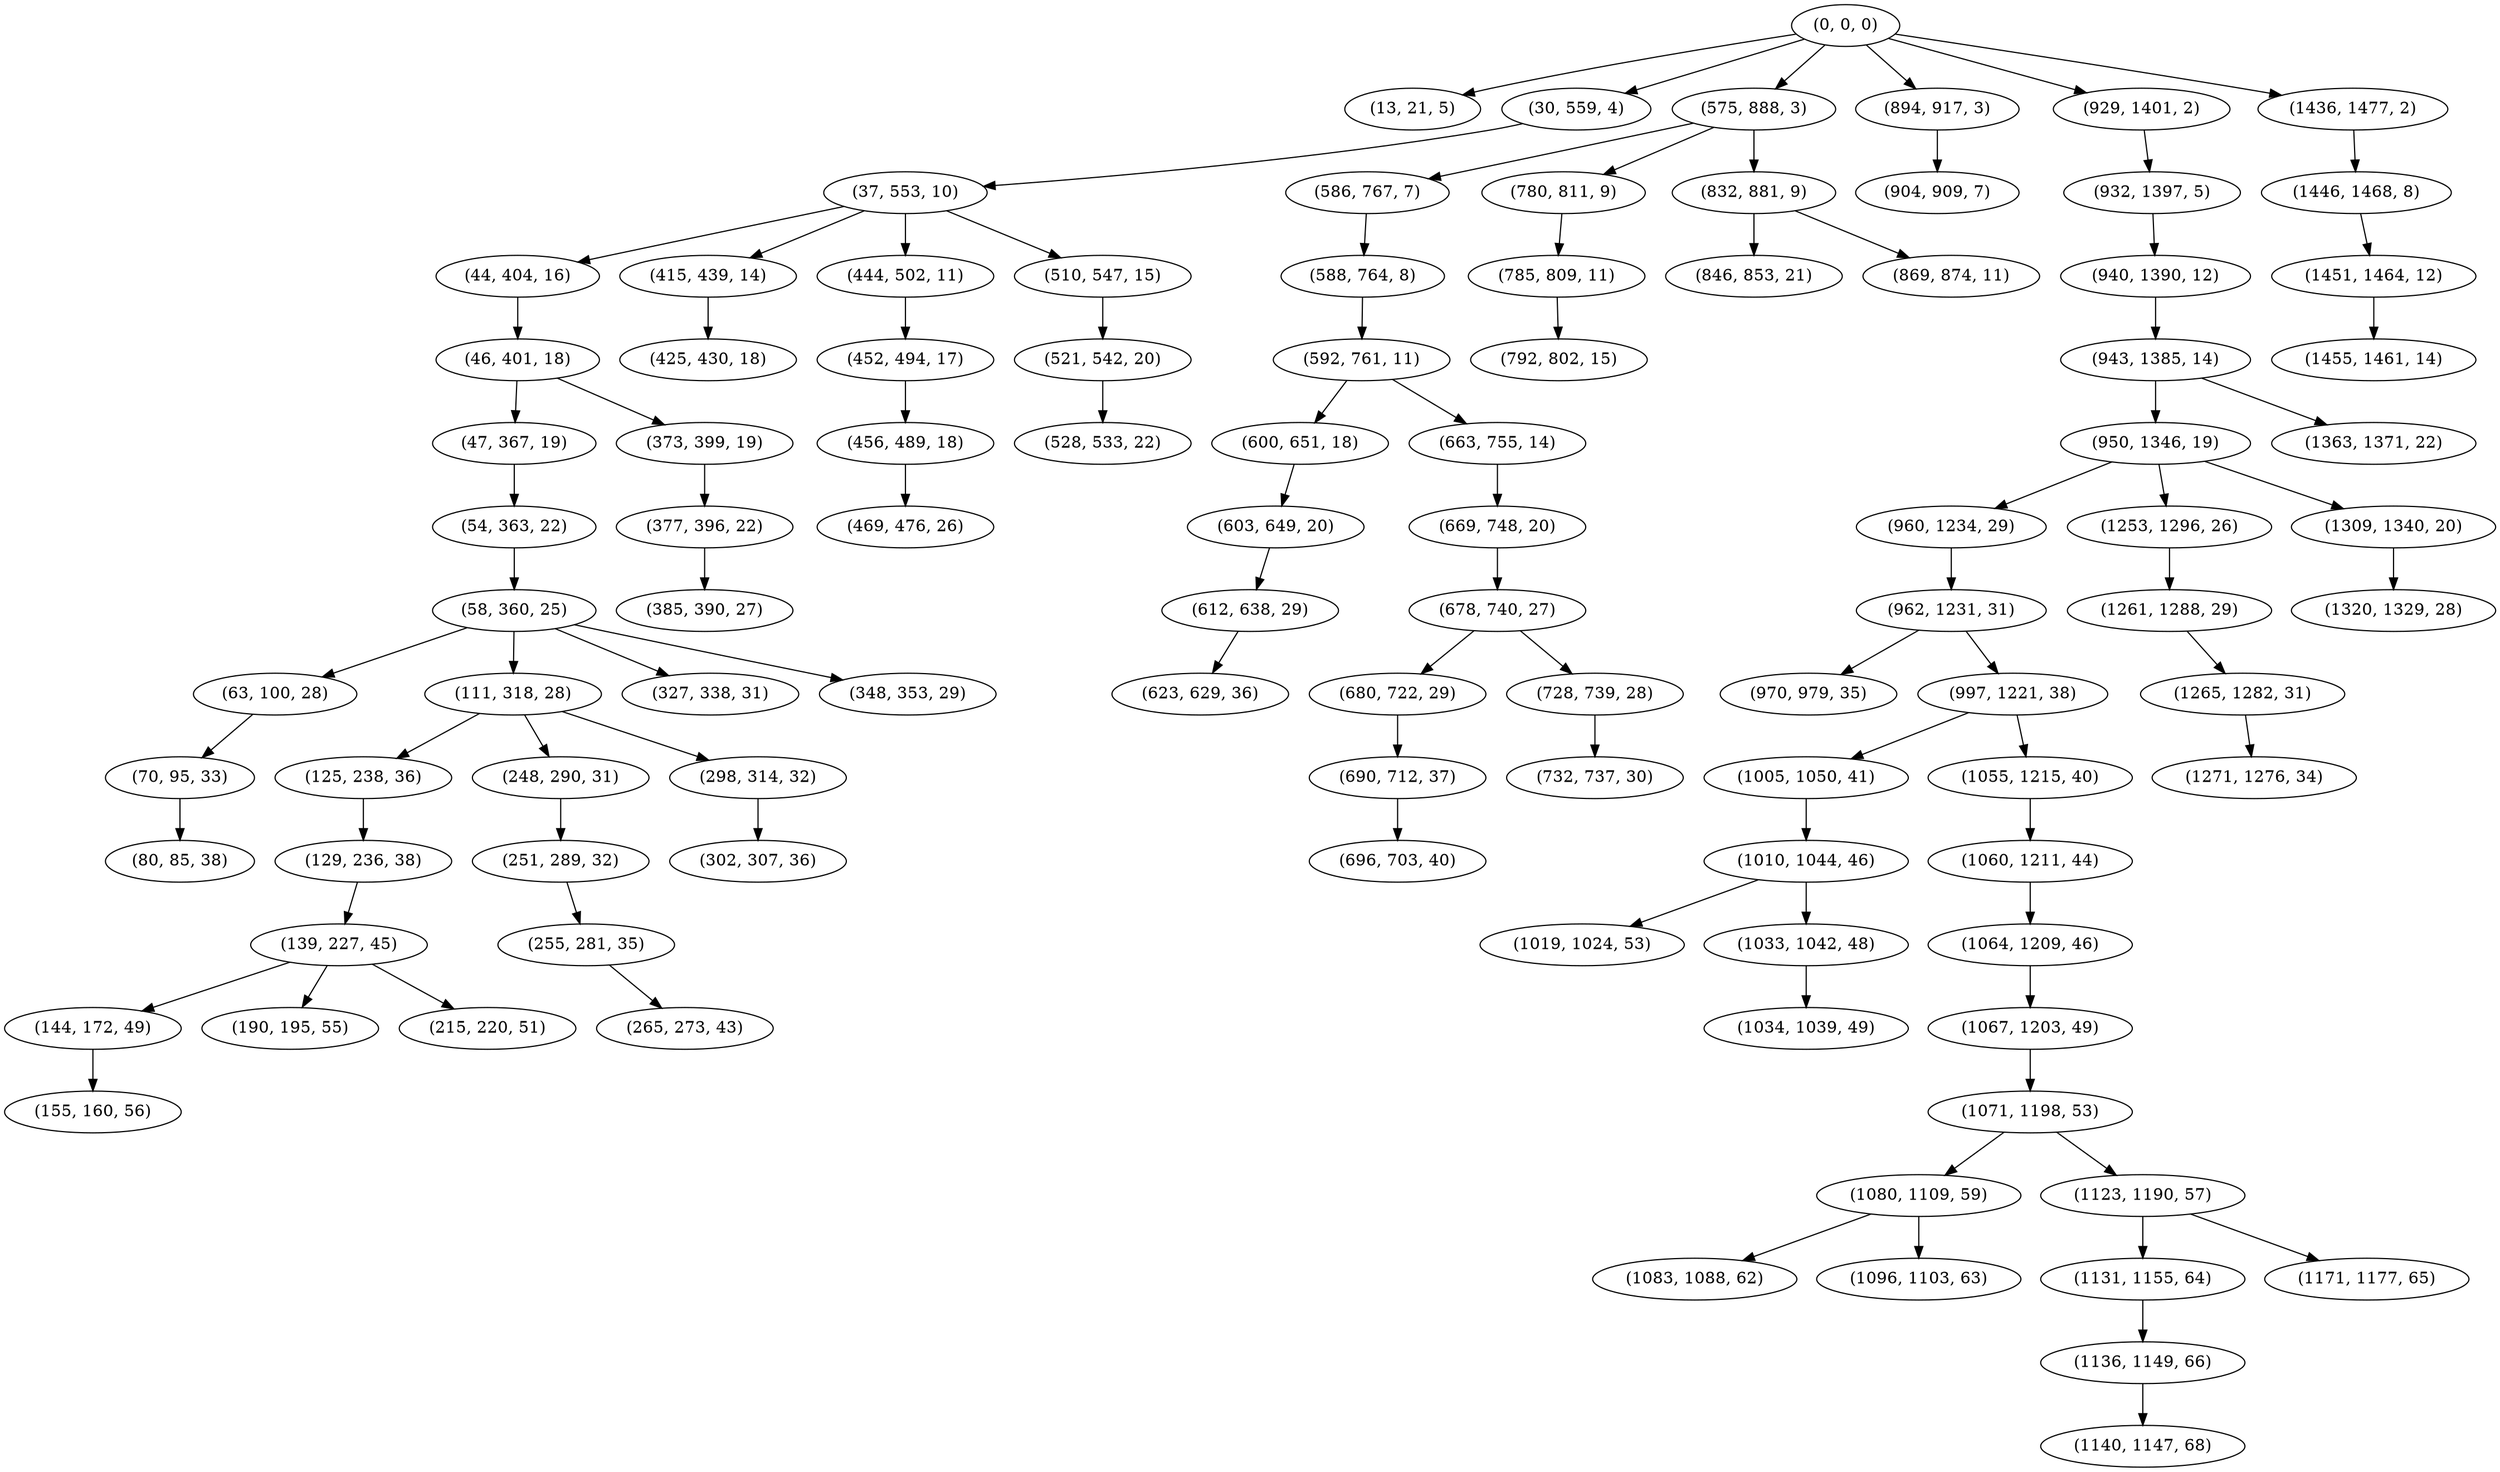 digraph tree {
    "(0, 0, 0)";
    "(13, 21, 5)";
    "(30, 559, 4)";
    "(37, 553, 10)";
    "(44, 404, 16)";
    "(46, 401, 18)";
    "(47, 367, 19)";
    "(54, 363, 22)";
    "(58, 360, 25)";
    "(63, 100, 28)";
    "(70, 95, 33)";
    "(80, 85, 38)";
    "(111, 318, 28)";
    "(125, 238, 36)";
    "(129, 236, 38)";
    "(139, 227, 45)";
    "(144, 172, 49)";
    "(155, 160, 56)";
    "(190, 195, 55)";
    "(215, 220, 51)";
    "(248, 290, 31)";
    "(251, 289, 32)";
    "(255, 281, 35)";
    "(265, 273, 43)";
    "(298, 314, 32)";
    "(302, 307, 36)";
    "(327, 338, 31)";
    "(348, 353, 29)";
    "(373, 399, 19)";
    "(377, 396, 22)";
    "(385, 390, 27)";
    "(415, 439, 14)";
    "(425, 430, 18)";
    "(444, 502, 11)";
    "(452, 494, 17)";
    "(456, 489, 18)";
    "(469, 476, 26)";
    "(510, 547, 15)";
    "(521, 542, 20)";
    "(528, 533, 22)";
    "(575, 888, 3)";
    "(586, 767, 7)";
    "(588, 764, 8)";
    "(592, 761, 11)";
    "(600, 651, 18)";
    "(603, 649, 20)";
    "(612, 638, 29)";
    "(623, 629, 36)";
    "(663, 755, 14)";
    "(669, 748, 20)";
    "(678, 740, 27)";
    "(680, 722, 29)";
    "(690, 712, 37)";
    "(696, 703, 40)";
    "(728, 739, 28)";
    "(732, 737, 30)";
    "(780, 811, 9)";
    "(785, 809, 11)";
    "(792, 802, 15)";
    "(832, 881, 9)";
    "(846, 853, 21)";
    "(869, 874, 11)";
    "(894, 917, 3)";
    "(904, 909, 7)";
    "(929, 1401, 2)";
    "(932, 1397, 5)";
    "(940, 1390, 12)";
    "(943, 1385, 14)";
    "(950, 1346, 19)";
    "(960, 1234, 29)";
    "(962, 1231, 31)";
    "(970, 979, 35)";
    "(997, 1221, 38)";
    "(1005, 1050, 41)";
    "(1010, 1044, 46)";
    "(1019, 1024, 53)";
    "(1033, 1042, 48)";
    "(1034, 1039, 49)";
    "(1055, 1215, 40)";
    "(1060, 1211, 44)";
    "(1064, 1209, 46)";
    "(1067, 1203, 49)";
    "(1071, 1198, 53)";
    "(1080, 1109, 59)";
    "(1083, 1088, 62)";
    "(1096, 1103, 63)";
    "(1123, 1190, 57)";
    "(1131, 1155, 64)";
    "(1136, 1149, 66)";
    "(1140, 1147, 68)";
    "(1171, 1177, 65)";
    "(1253, 1296, 26)";
    "(1261, 1288, 29)";
    "(1265, 1282, 31)";
    "(1271, 1276, 34)";
    "(1309, 1340, 20)";
    "(1320, 1329, 28)";
    "(1363, 1371, 22)";
    "(1436, 1477, 2)";
    "(1446, 1468, 8)";
    "(1451, 1464, 12)";
    "(1455, 1461, 14)";
    "(0, 0, 0)" -> "(13, 21, 5)";
    "(0, 0, 0)" -> "(30, 559, 4)";
    "(0, 0, 0)" -> "(575, 888, 3)";
    "(0, 0, 0)" -> "(894, 917, 3)";
    "(0, 0, 0)" -> "(929, 1401, 2)";
    "(0, 0, 0)" -> "(1436, 1477, 2)";
    "(30, 559, 4)" -> "(37, 553, 10)";
    "(37, 553, 10)" -> "(44, 404, 16)";
    "(37, 553, 10)" -> "(415, 439, 14)";
    "(37, 553, 10)" -> "(444, 502, 11)";
    "(37, 553, 10)" -> "(510, 547, 15)";
    "(44, 404, 16)" -> "(46, 401, 18)";
    "(46, 401, 18)" -> "(47, 367, 19)";
    "(46, 401, 18)" -> "(373, 399, 19)";
    "(47, 367, 19)" -> "(54, 363, 22)";
    "(54, 363, 22)" -> "(58, 360, 25)";
    "(58, 360, 25)" -> "(63, 100, 28)";
    "(58, 360, 25)" -> "(111, 318, 28)";
    "(58, 360, 25)" -> "(327, 338, 31)";
    "(58, 360, 25)" -> "(348, 353, 29)";
    "(63, 100, 28)" -> "(70, 95, 33)";
    "(70, 95, 33)" -> "(80, 85, 38)";
    "(111, 318, 28)" -> "(125, 238, 36)";
    "(111, 318, 28)" -> "(248, 290, 31)";
    "(111, 318, 28)" -> "(298, 314, 32)";
    "(125, 238, 36)" -> "(129, 236, 38)";
    "(129, 236, 38)" -> "(139, 227, 45)";
    "(139, 227, 45)" -> "(144, 172, 49)";
    "(139, 227, 45)" -> "(190, 195, 55)";
    "(139, 227, 45)" -> "(215, 220, 51)";
    "(144, 172, 49)" -> "(155, 160, 56)";
    "(248, 290, 31)" -> "(251, 289, 32)";
    "(251, 289, 32)" -> "(255, 281, 35)";
    "(255, 281, 35)" -> "(265, 273, 43)";
    "(298, 314, 32)" -> "(302, 307, 36)";
    "(373, 399, 19)" -> "(377, 396, 22)";
    "(377, 396, 22)" -> "(385, 390, 27)";
    "(415, 439, 14)" -> "(425, 430, 18)";
    "(444, 502, 11)" -> "(452, 494, 17)";
    "(452, 494, 17)" -> "(456, 489, 18)";
    "(456, 489, 18)" -> "(469, 476, 26)";
    "(510, 547, 15)" -> "(521, 542, 20)";
    "(521, 542, 20)" -> "(528, 533, 22)";
    "(575, 888, 3)" -> "(586, 767, 7)";
    "(575, 888, 3)" -> "(780, 811, 9)";
    "(575, 888, 3)" -> "(832, 881, 9)";
    "(586, 767, 7)" -> "(588, 764, 8)";
    "(588, 764, 8)" -> "(592, 761, 11)";
    "(592, 761, 11)" -> "(600, 651, 18)";
    "(592, 761, 11)" -> "(663, 755, 14)";
    "(600, 651, 18)" -> "(603, 649, 20)";
    "(603, 649, 20)" -> "(612, 638, 29)";
    "(612, 638, 29)" -> "(623, 629, 36)";
    "(663, 755, 14)" -> "(669, 748, 20)";
    "(669, 748, 20)" -> "(678, 740, 27)";
    "(678, 740, 27)" -> "(680, 722, 29)";
    "(678, 740, 27)" -> "(728, 739, 28)";
    "(680, 722, 29)" -> "(690, 712, 37)";
    "(690, 712, 37)" -> "(696, 703, 40)";
    "(728, 739, 28)" -> "(732, 737, 30)";
    "(780, 811, 9)" -> "(785, 809, 11)";
    "(785, 809, 11)" -> "(792, 802, 15)";
    "(832, 881, 9)" -> "(846, 853, 21)";
    "(832, 881, 9)" -> "(869, 874, 11)";
    "(894, 917, 3)" -> "(904, 909, 7)";
    "(929, 1401, 2)" -> "(932, 1397, 5)";
    "(932, 1397, 5)" -> "(940, 1390, 12)";
    "(940, 1390, 12)" -> "(943, 1385, 14)";
    "(943, 1385, 14)" -> "(950, 1346, 19)";
    "(943, 1385, 14)" -> "(1363, 1371, 22)";
    "(950, 1346, 19)" -> "(960, 1234, 29)";
    "(950, 1346, 19)" -> "(1253, 1296, 26)";
    "(950, 1346, 19)" -> "(1309, 1340, 20)";
    "(960, 1234, 29)" -> "(962, 1231, 31)";
    "(962, 1231, 31)" -> "(970, 979, 35)";
    "(962, 1231, 31)" -> "(997, 1221, 38)";
    "(997, 1221, 38)" -> "(1005, 1050, 41)";
    "(997, 1221, 38)" -> "(1055, 1215, 40)";
    "(1005, 1050, 41)" -> "(1010, 1044, 46)";
    "(1010, 1044, 46)" -> "(1019, 1024, 53)";
    "(1010, 1044, 46)" -> "(1033, 1042, 48)";
    "(1033, 1042, 48)" -> "(1034, 1039, 49)";
    "(1055, 1215, 40)" -> "(1060, 1211, 44)";
    "(1060, 1211, 44)" -> "(1064, 1209, 46)";
    "(1064, 1209, 46)" -> "(1067, 1203, 49)";
    "(1067, 1203, 49)" -> "(1071, 1198, 53)";
    "(1071, 1198, 53)" -> "(1080, 1109, 59)";
    "(1071, 1198, 53)" -> "(1123, 1190, 57)";
    "(1080, 1109, 59)" -> "(1083, 1088, 62)";
    "(1080, 1109, 59)" -> "(1096, 1103, 63)";
    "(1123, 1190, 57)" -> "(1131, 1155, 64)";
    "(1123, 1190, 57)" -> "(1171, 1177, 65)";
    "(1131, 1155, 64)" -> "(1136, 1149, 66)";
    "(1136, 1149, 66)" -> "(1140, 1147, 68)";
    "(1253, 1296, 26)" -> "(1261, 1288, 29)";
    "(1261, 1288, 29)" -> "(1265, 1282, 31)";
    "(1265, 1282, 31)" -> "(1271, 1276, 34)";
    "(1309, 1340, 20)" -> "(1320, 1329, 28)";
    "(1436, 1477, 2)" -> "(1446, 1468, 8)";
    "(1446, 1468, 8)" -> "(1451, 1464, 12)";
    "(1451, 1464, 12)" -> "(1455, 1461, 14)";
}
